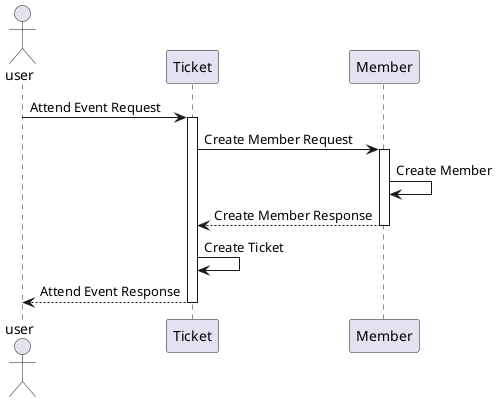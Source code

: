 @startuml
actor user

user -> Ticket : Attend Event Request

activate Ticket
Ticket -> Member : Create Member Request

activate Member
Member -> Member : Create Member
Ticket <-- Member : Create Member Response
deactivate Member

Ticket -> Ticket : Create Ticket
user <-- Ticket : Attend Event Response
deactivate Ticket
@enduml